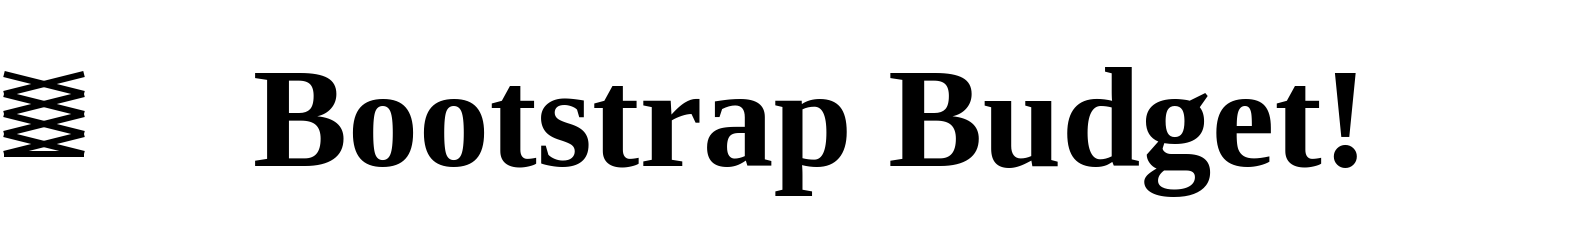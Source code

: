 <mxfile version="13.7.5" type="github">
  <diagram id="gZp7eF5JisObGVU2_pwe" name="Page-1">
    <mxGraphModel dx="985" dy="610" grid="1" gridSize="10" guides="1" tooltips="1" connect="1" arrows="1" fold="1" page="1" pageScale="1" pageWidth="850" pageHeight="1100" math="0" shadow="0">
      <root>
        <mxCell id="0" />
        <mxCell id="1" parent="0" />
        <mxCell id="Cg9prxOcWITBTzDmngM3-1" value="&lt;h1&gt;&lt;font style=&quot;font-size: 71px&quot; face=&quot;Lucida Console&quot;&gt;Bootstrap Budget!&lt;/font&gt;&lt;/h1&gt;" style="text;html=1;strokeColor=none;fillColor=none;align=center;verticalAlign=middle;whiteSpace=wrap;rounded=0;fontStyle=0;" vertex="1" parent="1">
          <mxGeometry x="64" y="22" width="771" height="85" as="geometry" />
        </mxCell>
        <mxCell id="Cg9prxOcWITBTzDmngM3-2" value="" style="endArrow=none;html=1;fontStyle=1;strokeWidth=3;curved=1;" edge="1" parent="1">
          <mxGeometry width="50" height="50" relative="1" as="geometry">
            <mxPoint x="46" y="43" as="sourcePoint" />
            <mxPoint x="86" y="53" as="targetPoint" />
          </mxGeometry>
        </mxCell>
        <mxCell id="Cg9prxOcWITBTzDmngM3-3" value="" style="endArrow=none;html=1;fontStyle=1;strokeWidth=3;curved=1;" edge="1" parent="1">
          <mxGeometry width="50" height="50" relative="1" as="geometry">
            <mxPoint x="46" y="53" as="sourcePoint" />
            <mxPoint x="86" y="43" as="targetPoint" />
          </mxGeometry>
        </mxCell>
        <mxCell id="Cg9prxOcWITBTzDmngM3-4" value="" style="endArrow=none;html=1;fontStyle=1;strokeWidth=3;curved=1;" edge="1" parent="1">
          <mxGeometry width="50" height="50" relative="1" as="geometry">
            <mxPoint x="46" y="63" as="sourcePoint" />
            <mxPoint x="86" y="53" as="targetPoint" />
          </mxGeometry>
        </mxCell>
        <mxCell id="Cg9prxOcWITBTzDmngM3-5" value="" style="endArrow=none;html=1;fontStyle=1;strokeWidth=3;curved=1;" edge="1" parent="1">
          <mxGeometry width="50" height="50" relative="1" as="geometry">
            <mxPoint x="46" y="53" as="sourcePoint" />
            <mxPoint x="86" y="63" as="targetPoint" />
          </mxGeometry>
        </mxCell>
        <mxCell id="Cg9prxOcWITBTzDmngM3-6" value="" style="endArrow=none;html=1;fontStyle=1;strokeWidth=3;curved=1;" edge="1" parent="1">
          <mxGeometry width="50" height="50" relative="1" as="geometry">
            <mxPoint x="46" y="73" as="sourcePoint" />
            <mxPoint x="86" y="63" as="targetPoint" />
          </mxGeometry>
        </mxCell>
        <mxCell id="Cg9prxOcWITBTzDmngM3-7" value="" style="endArrow=none;html=1;fontStyle=1;strokeWidth=3;curved=1;" edge="1" parent="1">
          <mxGeometry width="50" height="50" relative="1" as="geometry">
            <mxPoint x="46" y="63" as="sourcePoint" />
            <mxPoint x="86" y="73" as="targetPoint" />
          </mxGeometry>
        </mxCell>
        <mxCell id="Cg9prxOcWITBTzDmngM3-8" value="" style="endArrow=none;html=1;fontStyle=1;strokeWidth=3;curved=1;" edge="1" parent="1">
          <mxGeometry width="50" height="50" relative="1" as="geometry">
            <mxPoint x="46" y="83" as="sourcePoint" />
            <mxPoint x="86" y="73" as="targetPoint" />
          </mxGeometry>
        </mxCell>
        <mxCell id="Cg9prxOcWITBTzDmngM3-9" value="" style="endArrow=none;html=1;fontStyle=1;strokeWidth=3;curved=1;" edge="1" parent="1">
          <mxGeometry width="50" height="50" relative="1" as="geometry">
            <mxPoint x="46" y="73" as="sourcePoint" />
            <mxPoint x="86" y="83" as="targetPoint" />
          </mxGeometry>
        </mxCell>
        <mxCell id="Cg9prxOcWITBTzDmngM3-10" value="" style="endArrow=none;html=1;fontStyle=1;strokeWidth=3;curved=1;" edge="1" parent="1">
          <mxGeometry width="50" height="50" relative="1" as="geometry">
            <mxPoint x="46" y="83" as="sourcePoint" />
            <mxPoint x="86" y="83" as="targetPoint" />
          </mxGeometry>
        </mxCell>
      </root>
    </mxGraphModel>
  </diagram>
</mxfile>
